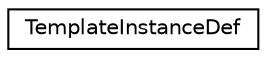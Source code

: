 digraph "类继承关系图"
{
 // INTERACTIVE_SVG=YES
 // LATEX_PDF_SIZE
  edge [fontname="Helvetica",fontsize="10",labelfontname="Helvetica",labelfontsize="10"];
  node [fontname="Helvetica",fontsize="10",shape=record];
  rankdir="LR";
  Node0 [label="TemplateInstanceDef",height=0.2,width=0.4,color="black", fillcolor="white", style="filled",URL="$d5/dba/struct_template_instance_def.html",tooltip="Class that contains information about a template instance relation"];
}
